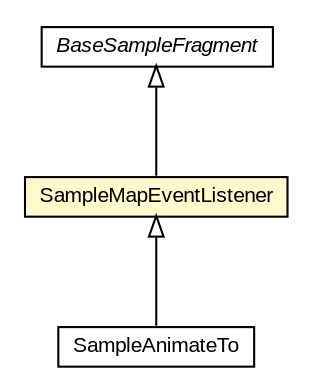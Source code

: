 #!/usr/local/bin/dot
#
# Class diagram 
# Generated by UMLGraph version R5_6-24-gf6e263 (http://www.umlgraph.org/)
#

digraph G {
	edge [fontname="arial",fontsize=10,labelfontname="arial",labelfontsize=10];
	node [fontname="arial",fontsize=10,shape=plaintext];
	nodesep=0.25;
	ranksep=0.5;
	// org.osmdroid.samplefragments.BaseSampleFragment
	c230293 [label=<<table title="org.osmdroid.samplefragments.BaseSampleFragment" border="0" cellborder="1" cellspacing="0" cellpadding="2" port="p" href="../BaseSampleFragment.html">
		<tr><td><table border="0" cellspacing="0" cellpadding="1">
<tr><td align="center" balign="center"><font face="arial italic"> BaseSampleFragment </font></td></tr>
		</table></td></tr>
		</table>>, URL="../BaseSampleFragment.html", fontname="arial", fontcolor="black", fontsize=10.0];
	// org.osmdroid.samplefragments.events.SampleAnimateTo
	c230342 [label=<<table title="org.osmdroid.samplefragments.events.SampleAnimateTo" border="0" cellborder="1" cellspacing="0" cellpadding="2" port="p" href="./SampleAnimateTo.html">
		<tr><td><table border="0" cellspacing="0" cellpadding="1">
<tr><td align="center" balign="center"> SampleAnimateTo </td></tr>
		</table></td></tr>
		</table>>, URL="./SampleAnimateTo.html", fontname="arial", fontcolor="black", fontsize=10.0];
	// org.osmdroid.samplefragments.events.SampleMapEventListener
	c230345 [label=<<table title="org.osmdroid.samplefragments.events.SampleMapEventListener" border="0" cellborder="1" cellspacing="0" cellpadding="2" port="p" bgcolor="lemonChiffon" href="./SampleMapEventListener.html">
		<tr><td><table border="0" cellspacing="0" cellpadding="1">
<tr><td align="center" balign="center"> SampleMapEventListener </td></tr>
		</table></td></tr>
		</table>>, URL="./SampleMapEventListener.html", fontname="arial", fontcolor="black", fontsize=10.0];
	//org.osmdroid.samplefragments.events.SampleAnimateTo extends org.osmdroid.samplefragments.events.SampleMapEventListener
	c230345:p -> c230342:p [dir=back,arrowtail=empty];
	//org.osmdroid.samplefragments.events.SampleMapEventListener extends org.osmdroid.samplefragments.BaseSampleFragment
	c230293:p -> c230345:p [dir=back,arrowtail=empty];
}

